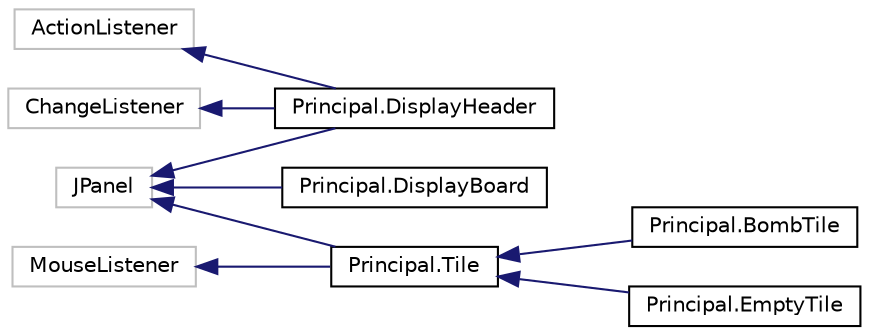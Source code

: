 digraph "Graphical Class Hierarchy"
{
  edge [fontname="Helvetica",fontsize="10",labelfontname="Helvetica",labelfontsize="10"];
  node [fontname="Helvetica",fontsize="10",shape=record];
  rankdir="LR";
  Node1 [label="ActionListener",height=0.2,width=0.4,color="grey75", fillcolor="white", style="filled"];
  Node1 -> Node2 [dir="back",color="midnightblue",fontsize="10",style="solid",fontname="Helvetica"];
  Node2 [label="Principal.DisplayHeader",height=0.2,width=0.4,color="black", fillcolor="white", style="filled",URL="$class_principal_1_1_display_header.html",tooltip="Shows information to user about Kablewie board. "];
  Node3 [label="ChangeListener",height=0.2,width=0.4,color="grey75", fillcolor="white", style="filled"];
  Node3 -> Node2 [dir="back",color="midnightblue",fontsize="10",style="solid",fontname="Helvetica"];
  Node4 [label="MouseListener",height=0.2,width=0.4,color="grey75", fillcolor="white", style="filled"];
  Node4 -> Node5 [dir="back",color="midnightblue",fontsize="10",style="solid",fontname="Helvetica"];
  Node5 [label="Principal.Tile",height=0.2,width=0.4,color="black", fillcolor="white", style="filled",URL="$class_principal_1_1_tile.html",tooltip="Is an abstract implementation of the tile classes. "];
  Node5 -> Node6 [dir="back",color="midnightblue",fontsize="10",style="solid",fontname="Helvetica"];
  Node6 [label="Principal.BombTile",height=0.2,width=0.4,color="black", fillcolor="white", style="filled",URL="$class_principal_1_1_bomb_tile.html",tooltip="Stores the location of the bomb tiles and how to animate them. "];
  Node5 -> Node7 [dir="back",color="midnightblue",fontsize="10",style="solid",fontname="Helvetica"];
  Node7 [label="Principal.EmptyTile",height=0.2,width=0.4,color="black", fillcolor="white", style="filled",URL="$class_principal_1_1_empty_tile.html",tooltip="Handles the logic for when empty tiles are clicked along with animation. "];
  Node8 [label="JPanel",height=0.2,width=0.4,color="grey75", fillcolor="white", style="filled"];
  Node8 -> Node9 [dir="back",color="midnightblue",fontsize="10",style="solid",fontname="Helvetica"];
  Node9 [label="Principal.DisplayBoard",height=0.2,width=0.4,color="black", fillcolor="white", style="filled",URL="$class_principal_1_1_display_board.html",tooltip="Displays tiles in a grid and handles user interaction. "];
  Node8 -> Node2 [dir="back",color="midnightblue",fontsize="10",style="solid",fontname="Helvetica"];
  Node8 -> Node5 [dir="back",color="midnightblue",fontsize="10",style="solid",fontname="Helvetica"];
}
